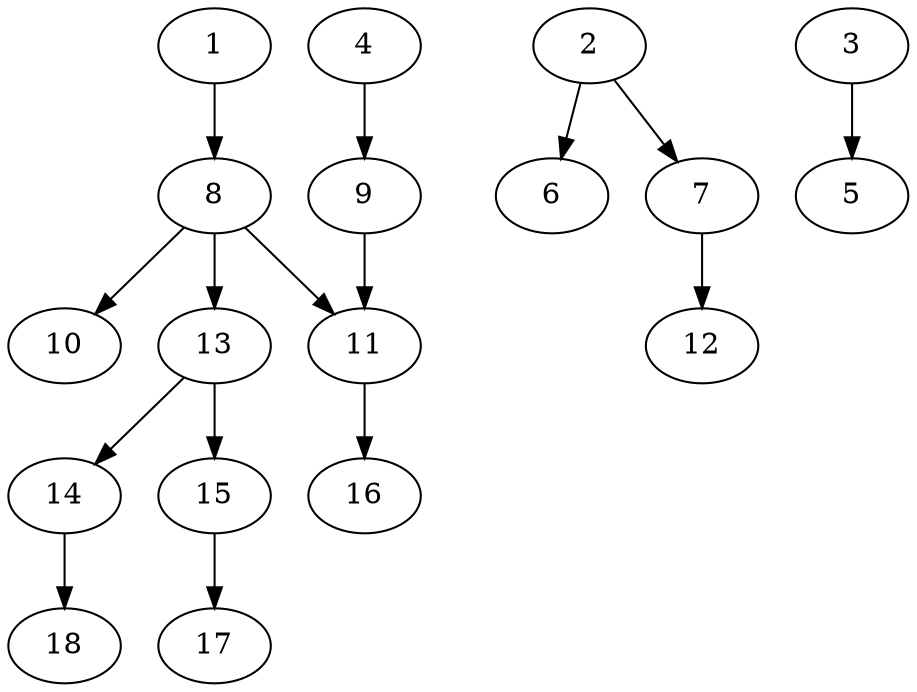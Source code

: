 // DAG (tier=1-easy, mode=compute, n=18, ccr=0.272, fat=0.486, density=0.289, regular=0.661, jump=0.030, mindata=262144, maxdata=2097152)
// DAG automatically generated by daggen at Sun Aug 24 16:33:32 2025
// /home/ermia/Project/Environments/daggen/bin/daggen --dot --ccr 0.272 --fat 0.486 --regular 0.661 --density 0.289 --jump 0.030 --mindata 262144 --maxdata 2097152 -n 18 
digraph G {
  1 [size="10786363911190382", alpha="0.13", expect_size="5393181955595191"]
  1 -> 8 [size ="14220401836032"]
  2 [size="1153583750223428", alpha="0.08", expect_size="576791875111714"]
  2 -> 6 [size ="690961252352"]
  2 -> 7 [size ="690961252352"]
  3 [size="2112997903492388", alpha="0.15", expect_size="1056498951746194"]
  3 -> 5 [size ="1160849129472"]
  4 [size="21782093411495336", alpha="0.12", expect_size="10891046705747668"]
  4 -> 9 [size ="20205673644032"]
  5 [size="24202202787969524", alpha="0.08", expect_size="12101101393984762"]
  6 [size="7825918643546023", alpha="0.10", expect_size="3912959321773011"]
  7 [size="173286785718984", alpha="0.09", expect_size="86643392859492"]
  7 -> 12 [size ="12465144332288"]
  8 [size="26557686123954200", alpha="0.05", expect_size="13278843061977100"]
  8 -> 10 [size ="17734490390528"]
  8 -> 11 [size ="17734490390528"]
  8 -> 13 [size ="17734490390528"]
  9 [size="482792995808974", alpha="0.14", expect_size="241396497904487"]
  9 -> 11 [size ="19076231462912"]
  10 [size="80354130295626272", alpha="0.01", expect_size="40177065147813136"]
  11 [size="2386334966611968000", alpha="0.06", expect_size="1193167483305984000"]
  11 -> 16 [size ="14286009139200"]
  12 [size="1120149842511916", alpha="0.06", expect_size="560074921255958"]
  13 [size="1973822685184000000", alpha="0.15", expect_size="986911342592000000"]
  13 -> 14 [size ="12588154880000"]
  13 -> 15 [size ="12588154880000"]
  14 [size="55684238150816", alpha="0.12", expect_size="27842119075408"]
  14 -> 18 [size ="1039382085632"]
  15 [size="7399736154624360448", alpha="0.12", expect_size="3699868077312180224"]
  15 -> 17 [size ="30378580508672"]
  16 [size="67545674114591240", alpha="0.14", expect_size="33772837057295620"]
  17 [size="8823956442152173568", alpha="0.19", expect_size="4411978221076086784"]
  18 [size="20966277439094440", alpha="0.03", expect_size="10483138719547220"]
}